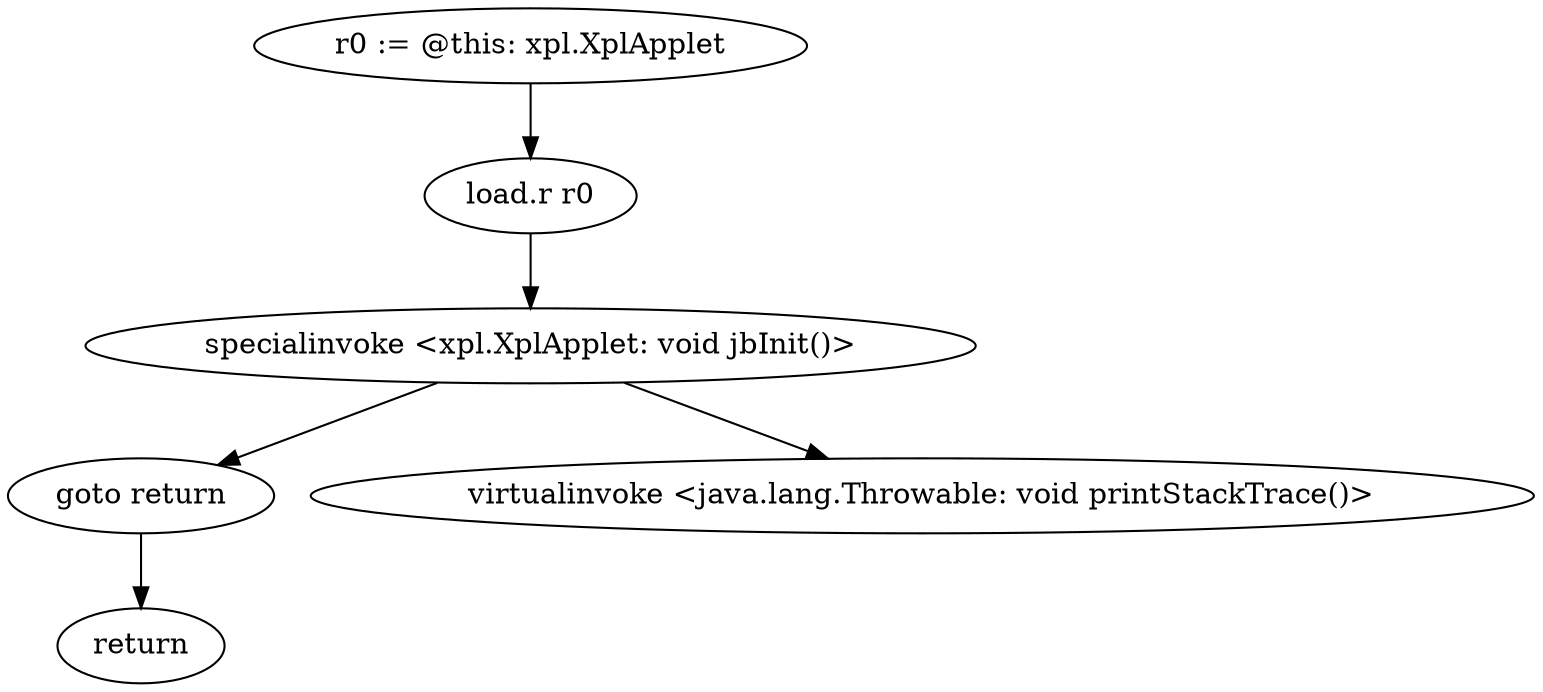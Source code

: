 digraph "" {
    "r0 := @this: xpl.XplApplet"
    "load.r r0"
    "r0 := @this: xpl.XplApplet"->"load.r r0";
    "specialinvoke <xpl.XplApplet: void jbInit()>"
    "load.r r0"->"specialinvoke <xpl.XplApplet: void jbInit()>";
    "goto return"
    "specialinvoke <xpl.XplApplet: void jbInit()>"->"goto return";
    "return"
    "goto return"->"return";
    "virtualinvoke <java.lang.Throwable: void printStackTrace()>"
    "specialinvoke <xpl.XplApplet: void jbInit()>"->"virtualinvoke <java.lang.Throwable: void printStackTrace()>";
}
